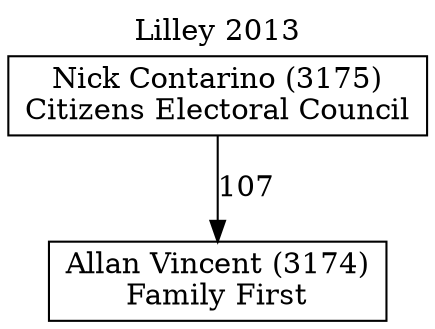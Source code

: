 // House preference flow
digraph "Allan Vincent (3174)_Lilley_2013" {
	graph [label="Lilley 2013" labelloc=t mclimit=10]
	node [shape=box]
	"Allan Vincent (3174)" [label="Allan Vincent (3174)
Family First"]
	"Nick Contarino (3175)" [label="Nick Contarino (3175)
Citizens Electoral Council"]
	"Nick Contarino (3175)" -> "Allan Vincent (3174)" [label=107]
}
